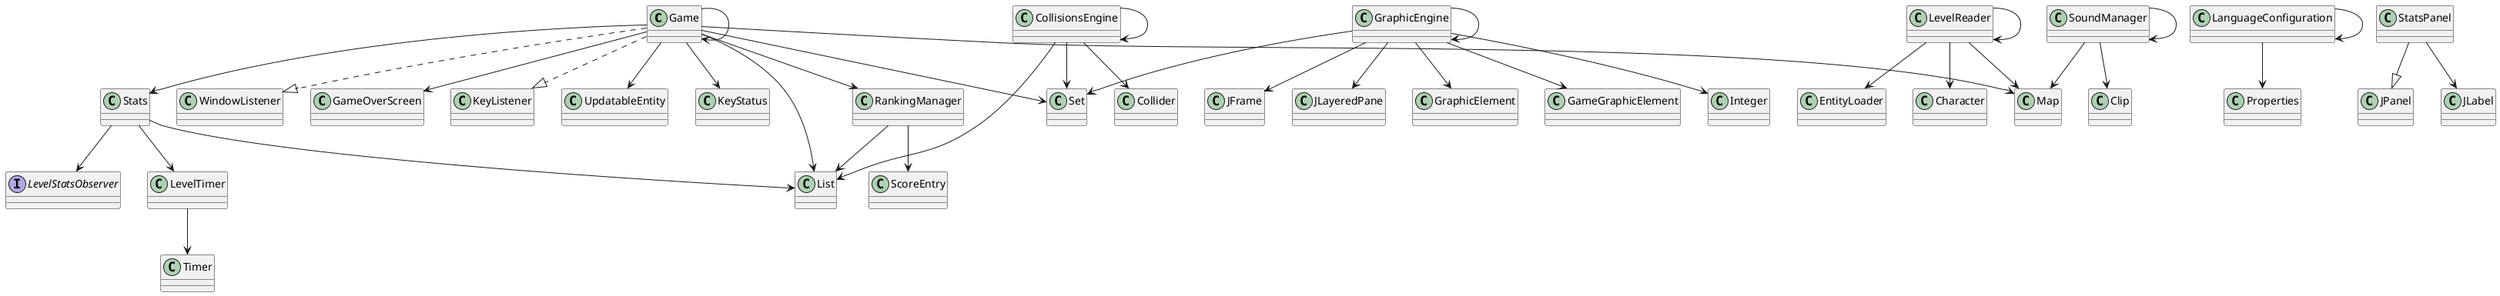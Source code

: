 @startuml
Game ..|> WindowListener
Game ..|> KeyListener
Game --> Game
Game --> UpdatableEntity
Game --> KeyStatus
Game --> Stats
Game --> GameOverScreen
Game --> RankingManager
Game --> Map
Game --> List
Game --> Set
class Game
CollisionsEngine --> CollisionsEngine
CollisionsEngine --> Collider
CollisionsEngine --> List
CollisionsEngine --> Set
class CollisionsEngine
GraphicEngine --> GraphicEngine
GraphicEngine --> JFrame
GraphicEngine --> JLayeredPane
GraphicEngine --> GraphicElement
GraphicEngine --> GameGraphicElement
GraphicEngine --> Set
GraphicEngine --> Integer
class GraphicEngine
LanguageConfiguration --> LanguageConfiguration
LanguageConfiguration --> Properties
class LanguageConfiguration
LevelReader --> LevelReader
LevelReader --> Map
LevelReader --> Character
LevelReader --> EntityLoader
class LevelReader
interface LevelStatsObserver
LevelTimer --> Timer
class LevelTimer
RankingManager --> ScoreEntry
RankingManager --> List
class RankingManager
SoundManager --> SoundManager
SoundManager --> Clip
SoundManager --> Map
class SoundManager
Stats --> List
Stats --> LevelTimer
Stats --> LevelStatsObserver
class Stats
StatsPanel --|> JPanel
StatsPanel --> JLabel
class StatsPanel
@enduml
